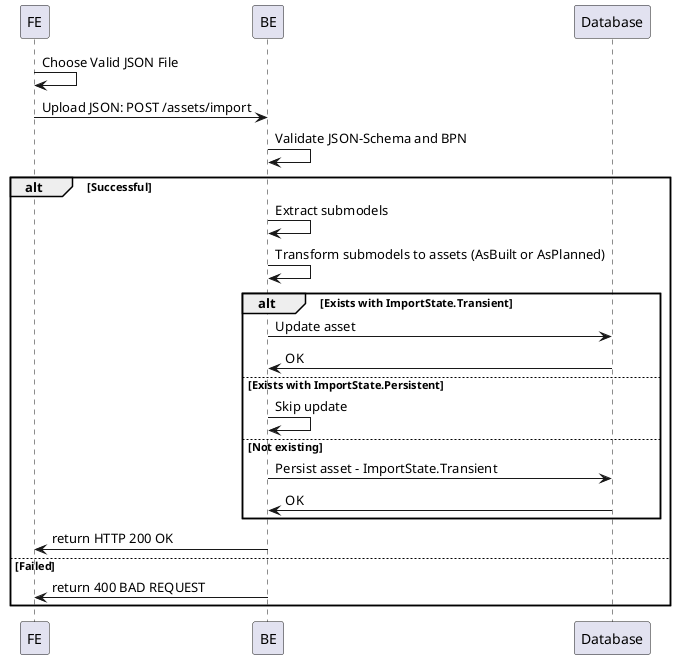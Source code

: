 @startuml
participant FE
participant BE
participant Database

FE -> FE: Choose Valid JSON File
FE -> BE: Upload JSON: POST /assets/import
BE -> BE: Validate JSON-Schema and BPN
alt Successful
BE -> BE: Extract submodels
BE -> BE: Transform submodels to assets (AsBuilt or AsPlanned)
alt Exists with ImportState.Transient
BE -> Database: Update asset
Database -> BE: OK
else Exists with ImportState.Persistent
    BE -> BE: Skip update
else Not existing
    BE -> Database: Persist asset - ImportState.Transient
    Database -> BE: OK
end
BE -> FE: return HTTP 200 OK
else Failed
    BE -> FE: return 400 BAD REQUEST
end




@enduml
